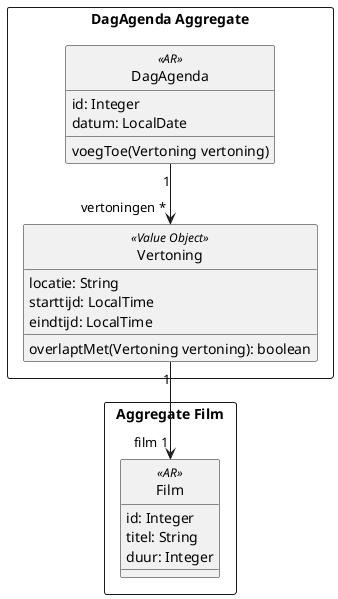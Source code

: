 @startuml

hide circle

rectangle "DagAgenda Aggregate" {
    class DagAgenda <<AR>> {
        id: Integer
        datum: LocalDate
        voegToe(Vertoning vertoning)
    }

    class Vertoning <<Value Object>> {
        locatie: String
        starttijd: LocalTime
        eindtijd: LocalTime
        overlaptMet(Vertoning vertoning): boolean
    }
}

rectangle "Aggregate Film\n" {
    class Film <<AR>> {
        id: Integer
        titel: String
        duur: Integer
}

DagAgenda "1" --> " vertoningen *" Vertoning

Vertoning "1" --> "film 1" Film

@enduml